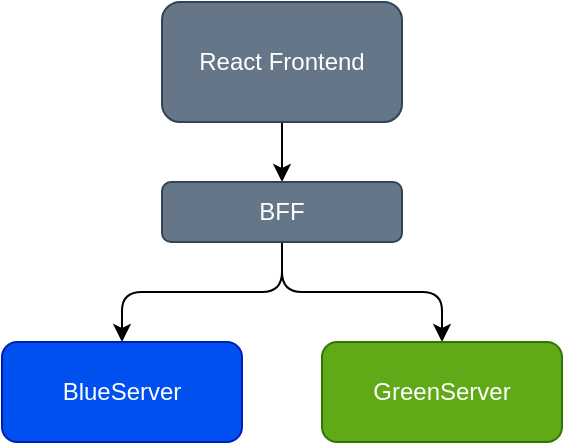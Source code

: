 <mxfile>
    <diagram id="__5B-ZB-dQ-iVtWEy2Ak" name="Page-1">
        <mxGraphModel dx="731" dy="485" grid="1" gridSize="10" guides="1" tooltips="1" connect="1" arrows="1" fold="1" page="1" pageScale="1" pageWidth="827" pageHeight="1169" math="0" shadow="0">
            <root>
                <mxCell id="0"/>
                <mxCell id="1" parent="0"/>
                <mxCell id="4" style="edgeStyle=none;html=1;entryX=0.5;entryY=0;entryDx=0;entryDy=0;" parent="1" source="2" target="3" edge="1">
                    <mxGeometry relative="1" as="geometry"/>
                </mxCell>
                <mxCell id="2" value="React Frontend" style="rounded=1;whiteSpace=wrap;html=1;fillColor=#647687;fontColor=#ffffff;strokeColor=#314354;" parent="1" vertex="1">
                    <mxGeometry x="240" y="140" width="120" height="60" as="geometry"/>
                </mxCell>
                <mxCell id="6" style="edgeStyle=orthogonalEdgeStyle;html=1;entryX=0.5;entryY=0;entryDx=0;entryDy=0;" parent="1" source="3" target="5" edge="1">
                    <mxGeometry relative="1" as="geometry"/>
                </mxCell>
                <mxCell id="8" style="edgeStyle=orthogonalEdgeStyle;html=1;entryX=0.5;entryY=0;entryDx=0;entryDy=0;" parent="1" source="3" target="7" edge="1">
                    <mxGeometry relative="1" as="geometry"/>
                </mxCell>
                <mxCell id="3" value="BFF" style="rounded=1;whiteSpace=wrap;html=1;fillColor=#647687;fontColor=#ffffff;strokeColor=#314354;" parent="1" vertex="1">
                    <mxGeometry x="240" y="230" width="120" height="30" as="geometry"/>
                </mxCell>
                <mxCell id="5" value="BlueServer" style="rounded=1;whiteSpace=wrap;html=1;fillColor=#0050ef;fontColor=#ffffff;strokeColor=#001DBC;" parent="1" vertex="1">
                    <mxGeometry x="160" y="310" width="120" height="50" as="geometry"/>
                </mxCell>
                <mxCell id="7" value="GreenServer" style="rounded=1;whiteSpace=wrap;html=1;fillColor=#60a917;fontColor=#ffffff;strokeColor=#2D7600;" parent="1" vertex="1">
                    <mxGeometry x="320" y="310" width="120" height="50" as="geometry"/>
                </mxCell>
            </root>
        </mxGraphModel>
    </diagram>
</mxfile>